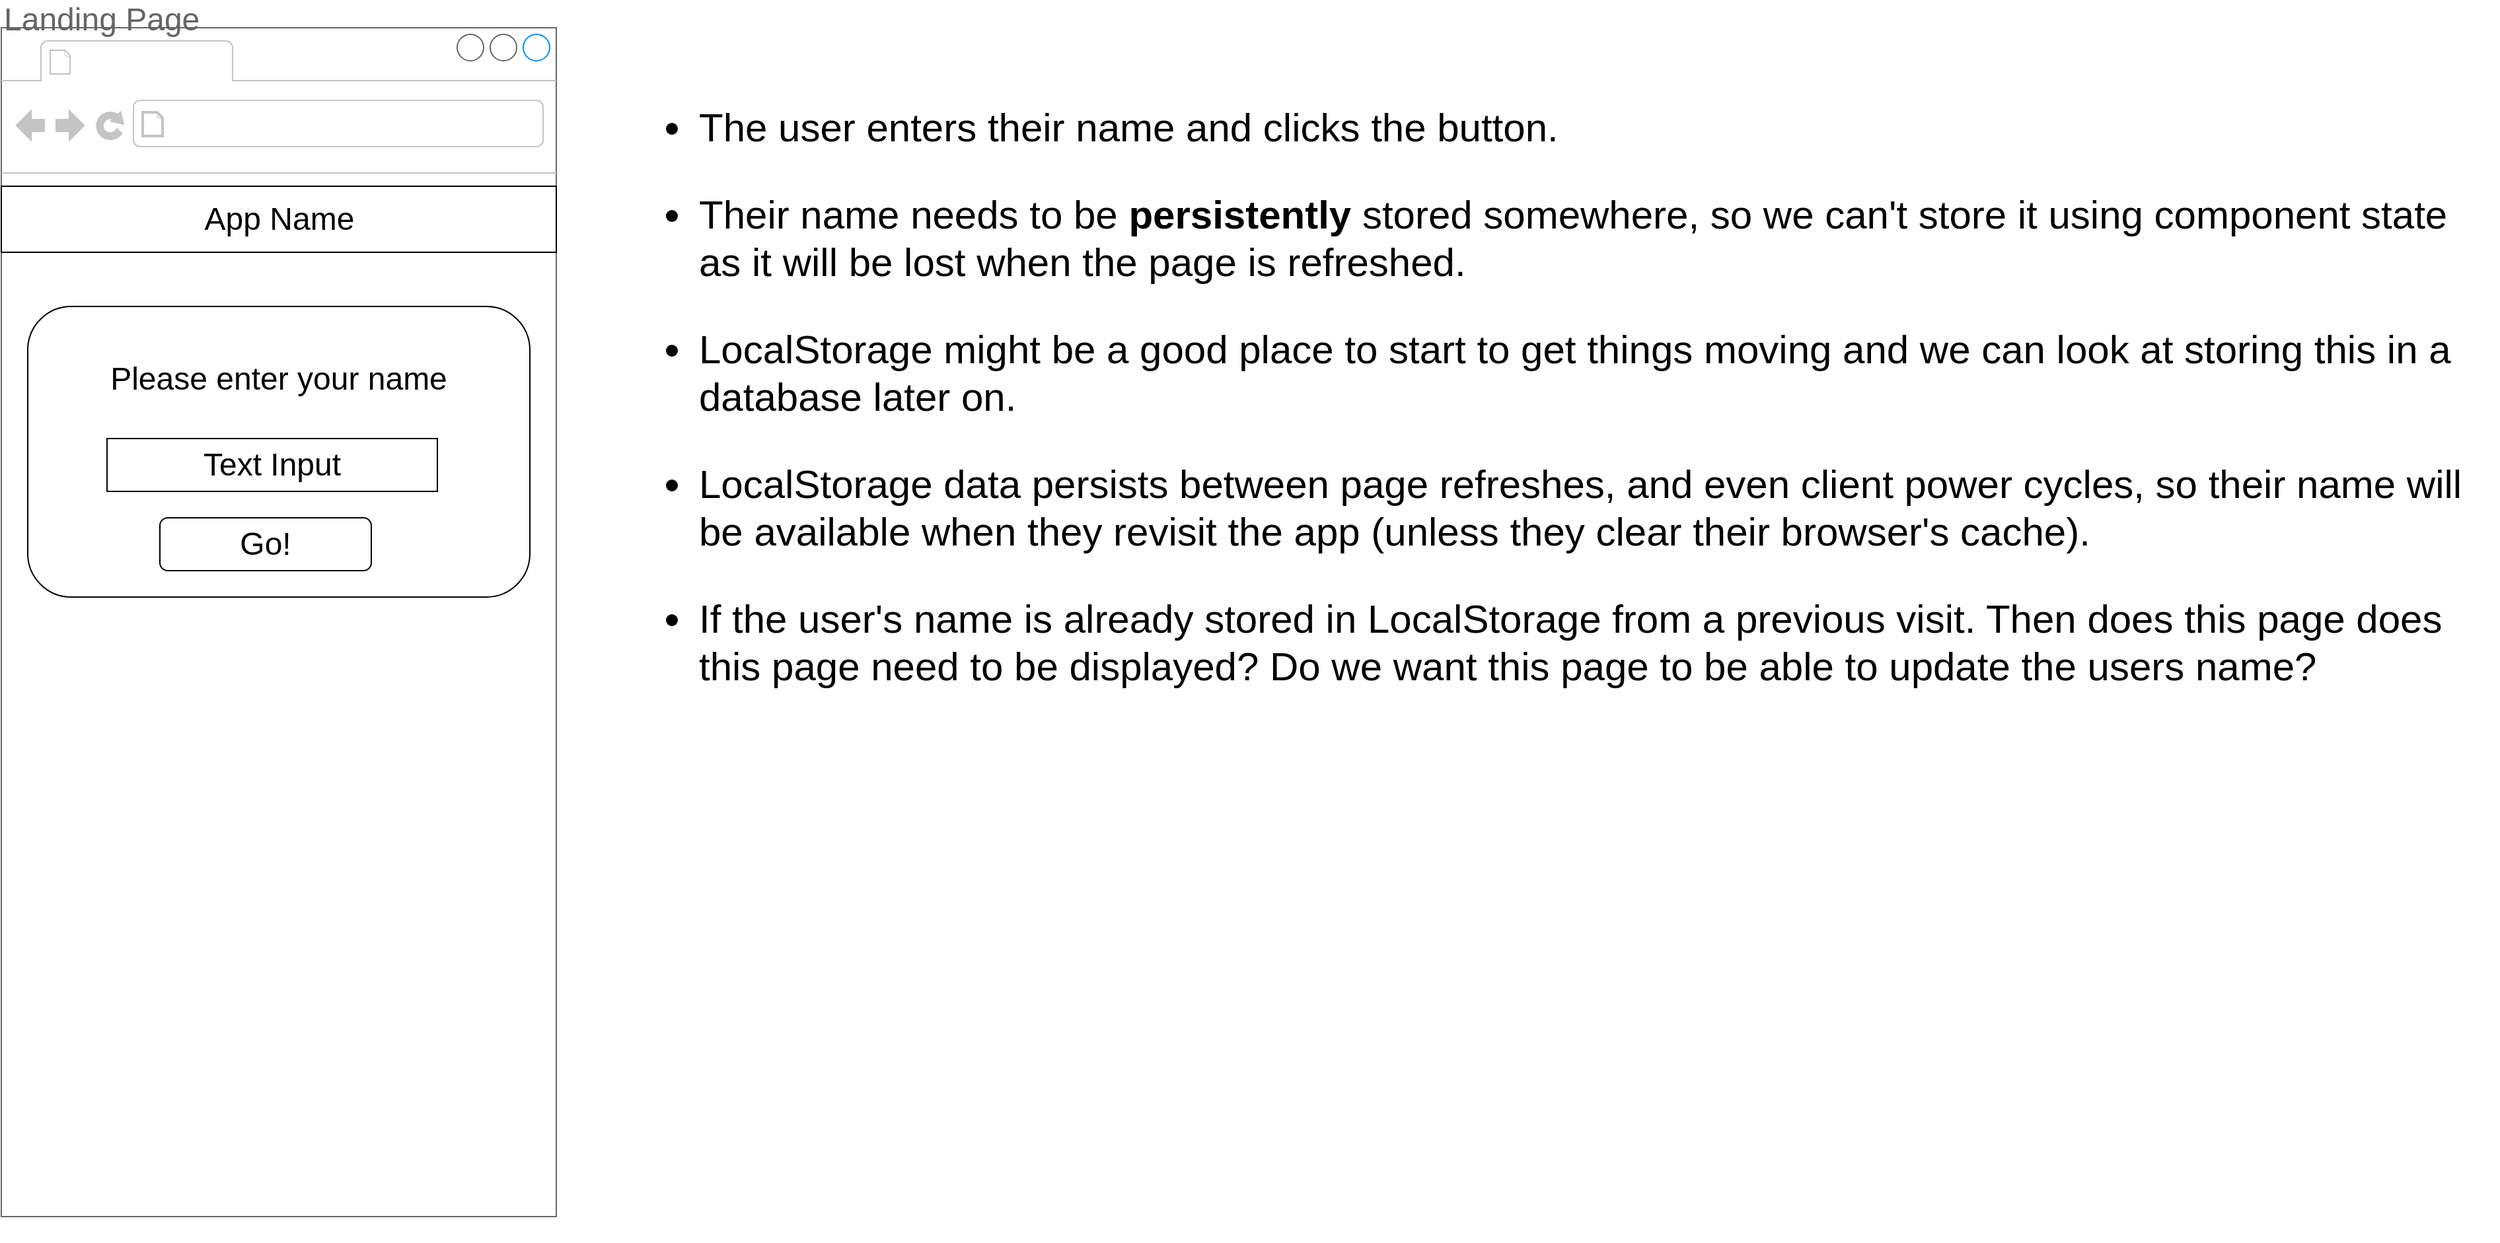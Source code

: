 <mxfile>
    <diagram id="ybIHxXCL54Ibz4m5sB5Z" name="Page-1">
        <mxGraphModel dx="846" dy="955" grid="1" gridSize="10" guides="1" tooltips="1" connect="1" arrows="1" fold="1" page="1" pageScale="1" pageWidth="827" pageHeight="1169" math="0" shadow="0">
            <root>
                <mxCell id="0"/>
                <mxCell id="1" parent="0"/>
                <mxCell id="2" value="" style="group" parent="1" vertex="1" connectable="0">
                    <mxGeometry x="890" y="60" width="420" height="938" as="geometry"/>
                </mxCell>
                <mxCell id="3" value="" style="strokeWidth=1;shadow=0;dashed=0;align=center;html=1;shape=mxgraph.mockup.containers.browserWindow;rSize=0;strokeColor=#666666;mainText=,;recursiveResize=0;rounded=0;labelBackgroundColor=none;fontFamily=Verdana;fontSize=12;container=0;" parent="2" vertex="1">
                    <mxGeometry y="19" width="420" height="900" as="geometry"/>
                </mxCell>
                <mxCell id="4" value="&lt;font style=&quot;font-size: 24px&quot;&gt;Landing Page&lt;/font&gt;" style="strokeWidth=1;shadow=0;dashed=0;align=center;html=1;shape=mxgraph.mockup.containers.anchor;fontSize=17;fontColor=#666666;align=left;" parent="2" vertex="1">
                    <mxGeometry width="110" height="26" as="geometry"/>
                </mxCell>
                <mxCell id="5" value="" style="rounded=0;whiteSpace=wrap;html=1;fontSize=24;" parent="2" vertex="1">
                    <mxGeometry y="139" width="420" height="50" as="geometry"/>
                </mxCell>
                <mxCell id="6" value="App Name" style="text;html=1;strokeColor=none;fillColor=none;align=center;verticalAlign=middle;whiteSpace=wrap;rounded=0;fontSize=24;" parent="2" vertex="1">
                    <mxGeometry x="127.5" y="149" width="165" height="30" as="geometry"/>
                </mxCell>
                <mxCell id="7" value="" style="rounded=1;whiteSpace=wrap;html=1;fontSize=24;" parent="2" vertex="1">
                    <mxGeometry x="20" y="230" width="380" height="220" as="geometry"/>
                </mxCell>
                <mxCell id="8" value="Please enter your name" style="text;html=1;strokeColor=none;fillColor=none;align=center;verticalAlign=middle;whiteSpace=wrap;rounded=0;fontSize=24;" parent="2" vertex="1">
                    <mxGeometry x="50" y="260" width="320" height="50" as="geometry"/>
                </mxCell>
                <mxCell id="9" value="Text Input" style="rounded=0;whiteSpace=wrap;html=1;fontSize=24;" parent="2" vertex="1">
                    <mxGeometry x="80" y="330" width="250" height="40" as="geometry"/>
                </mxCell>
                <mxCell id="10" value="Go!" style="rounded=1;whiteSpace=wrap;html=1;fontSize=24;" parent="2" vertex="1">
                    <mxGeometry x="120" y="390" width="160" height="40" as="geometry"/>
                </mxCell>
                <mxCell id="12" value="&lt;div&gt;&lt;/div&gt;&lt;span style=&quot;font-size: 30px&quot;&gt;&lt;ul&gt;&lt;li&gt;&lt;span&gt;The user enters their name and clicks the button.&amp;nbsp;&lt;/span&gt;&lt;/li&gt;&lt;/ul&gt;&lt;ul&gt;&lt;li&gt;&lt;span style=&quot;font-size: 30px&quot;&gt;Their name needs to be &lt;b&gt;persistently&lt;/b&gt; stored somewhere, so we can't store it using component state as it will be lost when the page is refreshed.&amp;nbsp;&lt;/span&gt;&lt;/li&gt;&lt;/ul&gt;&lt;ul&gt;&lt;li&gt;&lt;span style=&quot;font-size: 30px&quot;&gt;LocalStorage might be a good place to start to get things moving and we can look at storing this in a database later on.&amp;nbsp;&lt;/span&gt;&lt;/li&gt;&lt;/ul&gt;&lt;ul&gt;&lt;li&gt;&lt;span style=&quot;font-size: 30px&quot;&gt;LocalStorage data persists between page refreshes, and even client power cycles, so their name will be available when they revisit the app (unless they clear their browser's cache).&lt;/span&gt;&lt;/li&gt;&lt;/ul&gt;&lt;ul&gt;&lt;li&gt;&lt;span style=&quot;font-size: 30px&quot;&gt;If the user's name is already stored in LocalStorage from a previous visit. Then does this page does this page need to be displayed? Do we want this page to be able to update the users name?&lt;/span&gt;&lt;/li&gt;&lt;/ul&gt;&lt;/span&gt;" style="text;html=1;strokeColor=none;fillColor=default;align=left;verticalAlign=top;whiteSpace=wrap;rounded=0;gradientColor=none;horizontal=1;spacingTop=0;spacingLeft=16;spacingRight=16;" vertex="1" parent="1">
                    <mxGeometry x="1360" y="100" width="1420" height="870" as="geometry"/>
                </mxCell>
            </root>
        </mxGraphModel>
    </diagram>
</mxfile>